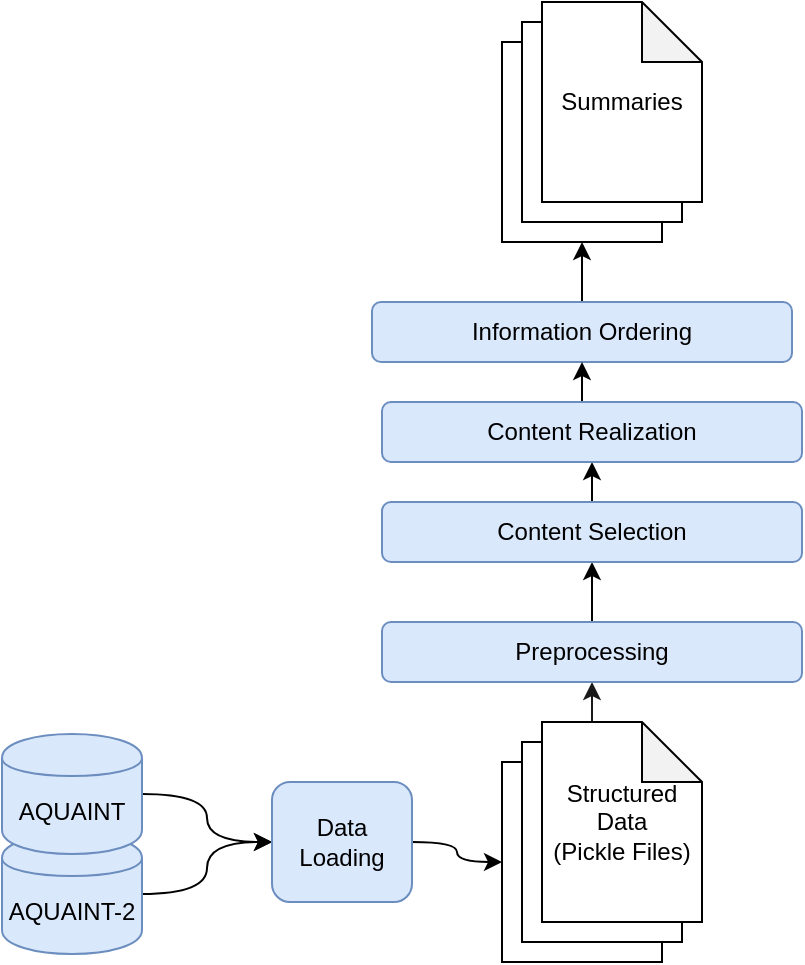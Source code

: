 <mxfile version="13.0.1" type="device"><diagram id="j7Y13PfwWDaDXKIAZBSZ" name="Page-1"><mxGraphModel dx="782" dy="437" grid="1" gridSize="10" guides="1" tooltips="1" connect="1" arrows="1" fold="1" page="1" pageScale="1" pageWidth="850" pageHeight="1100" math="0" shadow="0"><root><mxCell id="0"/><mxCell id="1" parent="0"/><mxCell id="u6tg3uARXL6Tnm5HgTIt-25" style="edgeStyle=orthogonalEdgeStyle;orthogonalLoop=1;jettySize=auto;html=1;exitX=1;exitY=0.5;exitDx=0;exitDy=0;strokeColor=none;curved=1;" parent="1" source="u6tg3uARXL6Tnm5HgTIt-1" edge="1"><mxGeometry relative="1" as="geometry"><mxPoint x="245" y="430" as="targetPoint"/></mxGeometry></mxCell><mxCell id="u6tg3uARXL6Tnm5HgTIt-26" style="edgeStyle=orthogonalEdgeStyle;curved=1;orthogonalLoop=1;jettySize=auto;html=1;exitX=1;exitY=0.5;exitDx=0;exitDy=0;entryX=0;entryY=0.5;entryDx=0;entryDy=0;" parent="1" source="u6tg3uARXL6Tnm5HgTIt-1" target="u6tg3uARXL6Tnm5HgTIt-6" edge="1"><mxGeometry relative="1" as="geometry"/></mxCell><mxCell id="u6tg3uARXL6Tnm5HgTIt-1" value="AQUAINT-2" style="shape=cylinder;whiteSpace=wrap;html=1;boundedLbl=1;backgroundOutline=1;fillColor=#dae8fc;strokeColor=#6c8ebf;" parent="1" vertex="1"><mxGeometry x="115" y="426" width="70" height="60" as="geometry"/></mxCell><mxCell id="u6tg3uARXL6Tnm5HgTIt-24" style="edgeStyle=orthogonalEdgeStyle;orthogonalLoop=1;jettySize=auto;html=1;exitX=1;exitY=0.5;exitDx=0;exitDy=0;curved=1;" parent="1" source="u6tg3uARXL6Tnm5HgTIt-2" target="u6tg3uARXL6Tnm5HgTIt-6" edge="1"><mxGeometry relative="1" as="geometry"/></mxCell><mxCell id="u6tg3uARXL6Tnm5HgTIt-2" value="AQUAINT" style="shape=cylinder;whiteSpace=wrap;html=1;boundedLbl=1;backgroundOutline=1;fillColor=#dae8fc;strokeColor=#6c8ebf;" parent="1" vertex="1"><mxGeometry x="115" y="376" width="70" height="60" as="geometry"/></mxCell><mxCell id="u6tg3uARXL6Tnm5HgTIt-28" style="edgeStyle=orthogonalEdgeStyle;curved=1;orthogonalLoop=1;jettySize=auto;html=1;exitX=1;exitY=0.5;exitDx=0;exitDy=0;entryX=0;entryY=0.5;entryDx=0;entryDy=0;entryPerimeter=0;" parent="1" source="u6tg3uARXL6Tnm5HgTIt-6" target="u6tg3uARXL6Tnm5HgTIt-13" edge="1"><mxGeometry relative="1" as="geometry"/></mxCell><mxCell id="u6tg3uARXL6Tnm5HgTIt-6" value="Data Loading" style="rounded=1;whiteSpace=wrap;html=1;fillColor=#dae8fc;strokeColor=#6c8ebf;" parent="1" vertex="1"><mxGeometry x="250" y="400" width="70" height="60" as="geometry"/></mxCell><mxCell id="u6tg3uARXL6Tnm5HgTIt-13" value="&lt;br&gt;" style="shape=note;whiteSpace=wrap;html=1;backgroundOutline=1;darkOpacity=0.05;" parent="1" vertex="1"><mxGeometry x="365" y="390" width="80" height="100" as="geometry"/></mxCell><mxCell id="u6tg3uARXL6Tnm5HgTIt-14" value="" style="shape=note;whiteSpace=wrap;html=1;backgroundOutline=1;darkOpacity=0.05;" parent="1" vertex="1"><mxGeometry x="375" y="380" width="80" height="100" as="geometry"/></mxCell><mxCell id="u6tg3uARXL6Tnm5HgTIt-31" style="edgeStyle=orthogonalEdgeStyle;rounded=0;orthogonalLoop=1;jettySize=auto;html=1;exitX=0;exitY=0;exitDx=25;exitDy=0;exitPerimeter=0;entryX=0.5;entryY=1;entryDx=0;entryDy=0;fillColor=#dae8fc;strokeColor=#1A1A1A;" parent="1" source="u6tg3uARXL6Tnm5HgTIt-15" target="u6tg3uARXL6Tnm5HgTIt-16" edge="1"><mxGeometry relative="1" as="geometry"/></mxCell><mxCell id="u6tg3uARXL6Tnm5HgTIt-15" value="Structured Data&lt;br&gt;(Pickle Files)" style="shape=note;whiteSpace=wrap;html=1;backgroundOutline=1;darkOpacity=0.05;" parent="1" vertex="1"><mxGeometry x="385" y="370" width="80" height="100" as="geometry"/></mxCell><mxCell id="u6tg3uARXL6Tnm5HgTIt-32" style="edgeStyle=orthogonalEdgeStyle;rounded=0;orthogonalLoop=1;jettySize=auto;html=1;exitX=0.5;exitY=0;exitDx=0;exitDy=0;entryX=0.5;entryY=1;entryDx=0;entryDy=0;" parent="1" source="u6tg3uARXL6Tnm5HgTIt-16" target="u6tg3uARXL6Tnm5HgTIt-17" edge="1"><mxGeometry relative="1" as="geometry"/></mxCell><mxCell id="u6tg3uARXL6Tnm5HgTIt-16" value="Preprocessing" style="rounded=1;whiteSpace=wrap;html=1;fillColor=#dae8fc;strokeColor=#6c8ebf;" parent="1" vertex="1"><mxGeometry x="305" y="320" width="210" height="30" as="geometry"/></mxCell><mxCell id="GO-LQxmGdvzo5s0Qkl0k-2" style="edgeStyle=orthogonalEdgeStyle;rounded=0;orthogonalLoop=1;jettySize=auto;html=1;exitX=0.5;exitY=0;exitDx=0;exitDy=0;entryX=0.5;entryY=1;entryDx=0;entryDy=0;" edge="1" parent="1" source="u6tg3uARXL6Tnm5HgTIt-17" target="GO-LQxmGdvzo5s0Qkl0k-1"><mxGeometry relative="1" as="geometry"/></mxCell><mxCell id="u6tg3uARXL6Tnm5HgTIt-17" value="Content Selection" style="rounded=1;whiteSpace=wrap;html=1;fillColor=#dae8fc;strokeColor=#6c8ebf;" parent="1" vertex="1"><mxGeometry x="305" y="260" width="210" height="30" as="geometry"/></mxCell><mxCell id="u6tg3uARXL6Tnm5HgTIt-34" style="edgeStyle=orthogonalEdgeStyle;rounded=0;orthogonalLoop=1;jettySize=auto;html=1;exitX=0.5;exitY=0;exitDx=0;exitDy=0;entryX=0.5;entryY=1;entryDx=0;entryDy=0;" parent="1" source="u6tg3uARXL6Tnm5HgTIt-18" edge="1"><mxGeometry relative="1" as="geometry"><mxPoint x="410" y="190" as="targetPoint"/></mxGeometry></mxCell><mxCell id="GO-LQxmGdvzo5s0Qkl0k-4" style="edgeStyle=orthogonalEdgeStyle;rounded=0;orthogonalLoop=1;jettySize=auto;html=1;exitX=0.5;exitY=0;exitDx=0;exitDy=0;entryX=0.5;entryY=1;entryDx=0;entryDy=0;entryPerimeter=0;" edge="1" parent="1" source="u6tg3uARXL6Tnm5HgTIt-18" target="u6tg3uARXL6Tnm5HgTIt-20"><mxGeometry relative="1" as="geometry"/></mxCell><mxCell id="u6tg3uARXL6Tnm5HgTIt-18" value="Information Ordering" style="rounded=1;whiteSpace=wrap;html=1;fillColor=#dae8fc;strokeColor=#6c8ebf;" parent="1" vertex="1"><mxGeometry x="300" y="160" width="210" height="30" as="geometry"/></mxCell><mxCell id="u6tg3uARXL6Tnm5HgTIt-20" value="&lt;br&gt;" style="shape=note;whiteSpace=wrap;html=1;backgroundOutline=1;darkOpacity=0.05;" parent="1" vertex="1"><mxGeometry x="365" y="30" width="80" height="100" as="geometry"/></mxCell><mxCell id="u6tg3uARXL6Tnm5HgTIt-21" value="" style="shape=note;whiteSpace=wrap;html=1;backgroundOutline=1;darkOpacity=0.05;" parent="1" vertex="1"><mxGeometry x="375" y="20" width="80" height="100" as="geometry"/></mxCell><mxCell id="u6tg3uARXL6Tnm5HgTIt-22" value="Summaries" style="shape=note;whiteSpace=wrap;html=1;backgroundOutline=1;darkOpacity=0.05;" parent="1" vertex="1"><mxGeometry x="385" y="10" width="80" height="100" as="geometry"/></mxCell><mxCell id="GO-LQxmGdvzo5s0Qkl0k-3" style="edgeStyle=orthogonalEdgeStyle;rounded=0;orthogonalLoop=1;jettySize=auto;html=1;exitX=0.5;exitY=0;exitDx=0;exitDy=0;entryX=0.5;entryY=1;entryDx=0;entryDy=0;" edge="1" parent="1" source="GO-LQxmGdvzo5s0Qkl0k-1" target="u6tg3uARXL6Tnm5HgTIt-18"><mxGeometry relative="1" as="geometry"/></mxCell><mxCell id="GO-LQxmGdvzo5s0Qkl0k-1" value="Content Realization" style="rounded=1;whiteSpace=wrap;html=1;fillColor=#dae8fc;strokeColor=#6c8ebf;" vertex="1" parent="1"><mxGeometry x="305" y="210" width="210" height="30" as="geometry"/></mxCell></root></mxGraphModel></diagram></mxfile>
